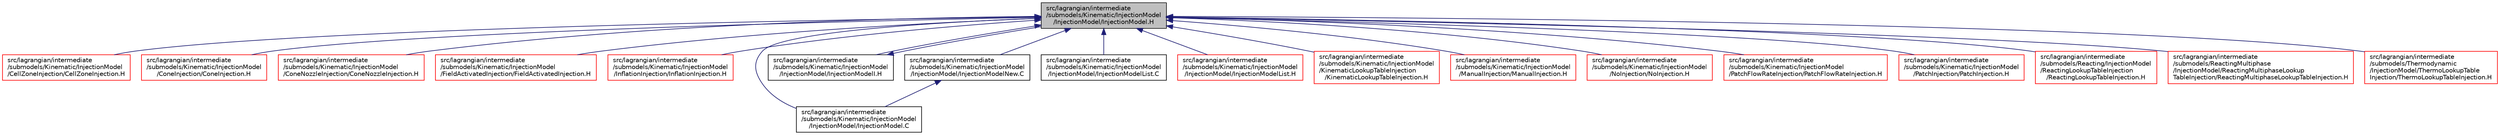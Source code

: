 digraph "src/lagrangian/intermediate/submodels/Kinematic/InjectionModel/InjectionModel/InjectionModel.H"
{
  bgcolor="transparent";
  edge [fontname="Helvetica",fontsize="10",labelfontname="Helvetica",labelfontsize="10"];
  node [fontname="Helvetica",fontsize="10",shape=record];
  Node182 [label="src/lagrangian/intermediate\l/submodels/Kinematic/InjectionModel\l/InjectionModel/InjectionModel.H",height=0.2,width=0.4,color="black", fillcolor="grey75", style="filled", fontcolor="black"];
  Node182 -> Node183 [dir="back",color="midnightblue",fontsize="10",style="solid",fontname="Helvetica"];
  Node183 [label="src/lagrangian/intermediate\l/submodels/Kinematic/InjectionModel\l/CellZoneInjection/CellZoneInjection.H",height=0.2,width=0.4,color="red",URL="$a06386.html"];
  Node182 -> Node196 [dir="back",color="midnightblue",fontsize="10",style="solid",fontname="Helvetica"];
  Node196 [label="src/lagrangian/intermediate\l/submodels/Kinematic/InjectionModel\l/ConeInjection/ConeInjection.H",height=0.2,width=0.4,color="red",URL="$a06392.html"];
  Node182 -> Node198 [dir="back",color="midnightblue",fontsize="10",style="solid",fontname="Helvetica"];
  Node198 [label="src/lagrangian/intermediate\l/submodels/Kinematic/InjectionModel\l/ConeNozzleInjection/ConeNozzleInjection.H",height=0.2,width=0.4,color="red",URL="$a06398.html"];
  Node182 -> Node200 [dir="back",color="midnightblue",fontsize="10",style="solid",fontname="Helvetica"];
  Node200 [label="src/lagrangian/intermediate\l/submodels/Kinematic/InjectionModel\l/FieldActivatedInjection/FieldActivatedInjection.H",height=0.2,width=0.4,color="red",URL="$a06404.html"];
  Node182 -> Node202 [dir="back",color="midnightblue",fontsize="10",style="solid",fontname="Helvetica"];
  Node202 [label="src/lagrangian/intermediate\l/submodels/Kinematic/InjectionModel\l/InflationInjection/InflationInjection.H",height=0.2,width=0.4,color="red",URL="$a06410.html"];
  Node182 -> Node204 [dir="back",color="midnightblue",fontsize="10",style="solid",fontname="Helvetica"];
  Node204 [label="src/lagrangian/intermediate\l/submodels/Kinematic/InjectionModel\l/InjectionModel/InjectionModel.C",height=0.2,width=0.4,color="black",URL="$a06413.html"];
  Node182 -> Node205 [dir="back",color="midnightblue",fontsize="10",style="solid",fontname="Helvetica"];
  Node205 [label="src/lagrangian/intermediate\l/submodels/Kinematic/InjectionModel\l/InjectionModel/InjectionModelI.H",height=0.2,width=0.4,color="black",URL="$a06419.html"];
  Node205 -> Node182 [dir="back",color="midnightblue",fontsize="10",style="solid",fontname="Helvetica"];
  Node182 -> Node206 [dir="back",color="midnightblue",fontsize="10",style="solid",fontname="Helvetica"];
  Node206 [label="src/lagrangian/intermediate\l/submodels/Kinematic/InjectionModel\l/InjectionModel/InjectionModelNew.C",height=0.2,width=0.4,color="black",URL="$a06428.html"];
  Node206 -> Node204 [dir="back",color="midnightblue",fontsize="10",style="solid",fontname="Helvetica"];
  Node182 -> Node207 [dir="back",color="midnightblue",fontsize="10",style="solid",fontname="Helvetica"];
  Node207 [label="src/lagrangian/intermediate\l/submodels/Kinematic/InjectionModel\l/InjectionModel/InjectionModelList.C",height=0.2,width=0.4,color="black",URL="$a06422.html"];
  Node182 -> Node208 [dir="back",color="midnightblue",fontsize="10",style="solid",fontname="Helvetica"];
  Node208 [label="src/lagrangian/intermediate\l/submodels/Kinematic/InjectionModel\l/InjectionModel/InjectionModelList.H",height=0.2,width=0.4,color="red",URL="$a06425.html"];
  Node182 -> Node210 [dir="back",color="midnightblue",fontsize="10",style="solid",fontname="Helvetica"];
  Node210 [label="src/lagrangian/intermediate\l/submodels/Kinematic/InjectionModel\l/KinematicLookupTableInjection\l/KinematicLookupTableInjection.H",height=0.2,width=0.4,color="red",URL="$a06434.html"];
  Node182 -> Node212 [dir="back",color="midnightblue",fontsize="10",style="solid",fontname="Helvetica"];
  Node212 [label="src/lagrangian/intermediate\l/submodels/Kinematic/InjectionModel\l/ManualInjection/ManualInjection.H",height=0.2,width=0.4,color="red",URL="$a06458.html"];
  Node182 -> Node214 [dir="back",color="midnightblue",fontsize="10",style="solid",fontname="Helvetica"];
  Node214 [label="src/lagrangian/intermediate\l/submodels/Kinematic/InjectionModel\l/NoInjection/NoInjection.H",height=0.2,width=0.4,color="red",URL="$a06464.html"];
  Node182 -> Node216 [dir="back",color="midnightblue",fontsize="10",style="solid",fontname="Helvetica"];
  Node216 [label="src/lagrangian/intermediate\l/submodels/Kinematic/InjectionModel\l/PatchFlowRateInjection/PatchFlowRateInjection.H",height=0.2,width=0.4,color="red",URL="$a06470.html"];
  Node182 -> Node218 [dir="back",color="midnightblue",fontsize="10",style="solid",fontname="Helvetica"];
  Node218 [label="src/lagrangian/intermediate\l/submodels/Kinematic/InjectionModel\l/PatchInjection/PatchInjection.H",height=0.2,width=0.4,color="red",URL="$a06476.html"];
  Node182 -> Node220 [dir="back",color="midnightblue",fontsize="10",style="solid",fontname="Helvetica"];
  Node220 [label="src/lagrangian/intermediate\l/submodels/Reacting/InjectionModel\l/ReactingLookupTableInjection\l/ReactingLookupTableInjection.H",height=0.2,width=0.4,color="red",URL="$a06878.html"];
  Node182 -> Node222 [dir="back",color="midnightblue",fontsize="10",style="solid",fontname="Helvetica"];
  Node222 [label="src/lagrangian/intermediate\l/submodels/ReactingMultiphase\l/InjectionModel/ReactingMultiphaseLookup\lTableInjection/ReactingMultiphaseLookupTableInjection.H",height=0.2,width=0.4,color="red",URL="$a06956.html"];
  Node182 -> Node224 [dir="back",color="midnightblue",fontsize="10",style="solid",fontname="Helvetica"];
  Node224 [label="src/lagrangian/intermediate\l/submodels/Thermodynamic\l/InjectionModel/ThermoLookupTable\lInjection/ThermoLookupTableInjection.H",height=0.2,width=0.4,color="red",URL="$a07022.html"];
}
